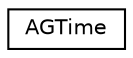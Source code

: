 digraph "Graphical Class Hierarchy"
{
  edge [fontname="Helvetica",fontsize="10",labelfontname="Helvetica",labelfontsize="10"];
  node [fontname="Helvetica",fontsize="10",shape=record];
  rankdir="LR";
  Node0 [label="AGTime",height=0.2,width=0.4,color="black", fillcolor="white", style="filled",URL="$d2/d4d/class_a_g_time.html"];
}
